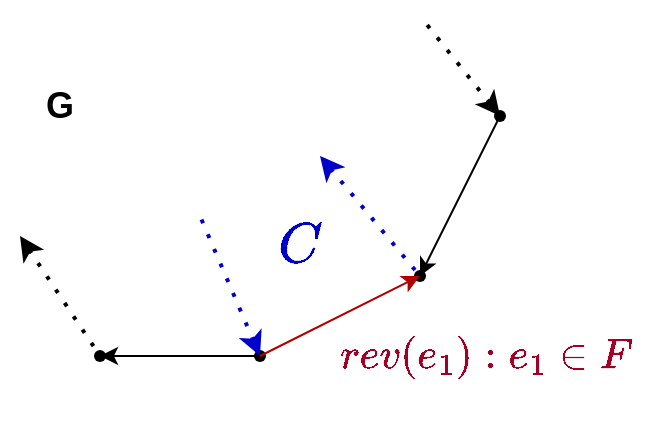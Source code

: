 <mxfile version="21.3.7" type="device">
  <diagram name="Page-1" id="V5jDszUlmnTWUOPBSBF2">
    <mxGraphModel dx="1608" dy="1092" grid="1" gridSize="10" guides="1" tooltips="1" connect="1" arrows="1" fold="1" page="1" pageScale="1" pageWidth="827" pageHeight="1169" math="1" shadow="0">
      <root>
        <mxCell id="0" />
        <mxCell id="1" parent="0" />
        <mxCell id="P6_PLEU_mZZHy8y2LjJ5-1" value="" style="shape=waypoint;sketch=0;fillStyle=solid;size=6;pointerEvents=1;points=[];fillColor=none;resizable=0;rotatable=0;perimeter=centerPerimeter;snapToPoint=1;" parent="1" vertex="1">
          <mxGeometry x="230" y="590" width="20" height="20" as="geometry" />
        </mxCell>
        <mxCell id="P6_PLEU_mZZHy8y2LjJ5-2" value="" style="shape=waypoint;sketch=0;fillStyle=solid;size=6;pointerEvents=1;points=[];fillColor=none;resizable=0;rotatable=0;perimeter=centerPerimeter;snapToPoint=1;" parent="1" vertex="1">
          <mxGeometry x="310" y="590" width="20" height="20" as="geometry" />
        </mxCell>
        <mxCell id="P6_PLEU_mZZHy8y2LjJ5-3" value="" style="shape=waypoint;sketch=0;fillStyle=solid;size=6;pointerEvents=1;points=[];fillColor=none;resizable=0;rotatable=0;perimeter=centerPerimeter;snapToPoint=1;" parent="1" vertex="1">
          <mxGeometry x="390" y="550" width="20" height="20" as="geometry" />
        </mxCell>
        <mxCell id="P6_PLEU_mZZHy8y2LjJ5-4" value="" style="shape=waypoint;sketch=0;fillStyle=solid;size=6;pointerEvents=1;points=[];fillColor=none;resizable=0;rotatable=0;perimeter=centerPerimeter;snapToPoint=1;" parent="1" vertex="1">
          <mxGeometry x="430" y="470" width="20" height="20" as="geometry" />
        </mxCell>
        <mxCell id="P6_PLEU_mZZHy8y2LjJ5-5" value="" style="endArrow=none;dashed=1;html=1;dashPattern=1 3;strokeWidth=2;rounded=0;startArrow=classic;startFill=1;" parent="1" target="P6_PLEU_mZZHy8y2LjJ5-1" edge="1">
          <mxGeometry width="50" height="50" relative="1" as="geometry">
            <mxPoint x="200" y="540" as="sourcePoint" />
            <mxPoint x="190" y="520" as="targetPoint" />
          </mxGeometry>
        </mxCell>
        <mxCell id="P6_PLEU_mZZHy8y2LjJ5-6" value="" style="endArrow=none;dashed=1;html=1;dashPattern=1 3;strokeWidth=2;rounded=0;startArrow=classic;startFill=1;" parent="1" source="P6_PLEU_mZZHy8y2LjJ5-4" edge="1">
          <mxGeometry width="50" height="50" relative="1" as="geometry">
            <mxPoint x="370" y="600" as="sourcePoint" />
            <mxPoint x="400" y="430" as="targetPoint" />
          </mxGeometry>
        </mxCell>
        <mxCell id="P6_PLEU_mZZHy8y2LjJ5-7" value="" style="endArrow=classic;html=1;rounded=0;" parent="1" source="P6_PLEU_mZZHy8y2LjJ5-4" target="P6_PLEU_mZZHy8y2LjJ5-3" edge="1">
          <mxGeometry width="50" height="50" relative="1" as="geometry">
            <mxPoint x="370" y="600" as="sourcePoint" />
            <mxPoint x="420" y="550" as="targetPoint" />
          </mxGeometry>
        </mxCell>
        <mxCell id="P6_PLEU_mZZHy8y2LjJ5-8" value="" style="endArrow=classic;html=1;rounded=0;fillColor=#e51400;strokeColor=#B20000;" parent="1" source="P6_PLEU_mZZHy8y2LjJ5-2" target="P6_PLEU_mZZHy8y2LjJ5-3" edge="1">
          <mxGeometry width="50" height="50" relative="1" as="geometry">
            <mxPoint x="370" y="600" as="sourcePoint" />
            <mxPoint x="310" y="540" as="targetPoint" />
          </mxGeometry>
        </mxCell>
        <mxCell id="P6_PLEU_mZZHy8y2LjJ5-9" value="" style="endArrow=classic;html=1;rounded=0;entryX=0.517;entryY=0.367;entryDx=0;entryDy=0;entryPerimeter=0;" parent="1" source="P6_PLEU_mZZHy8y2LjJ5-2" target="P6_PLEU_mZZHy8y2LjJ5-1" edge="1">
          <mxGeometry width="50" height="50" relative="1" as="geometry">
            <mxPoint x="370" y="600" as="sourcePoint" />
            <mxPoint x="420" y="550" as="targetPoint" />
          </mxGeometry>
        </mxCell>
        <mxCell id="P6_PLEU_mZZHy8y2LjJ5-10" value="&lt;h2&gt;&lt;font color=&quot;#a20025&quot;&gt;\(rev( e_1 ) : e_1 \in F\)&lt;/font&gt;&lt;/h2&gt;" style="text;html=1;align=center;verticalAlign=middle;whiteSpace=wrap;rounded=0;" parent="1" vertex="1">
          <mxGeometry x="350" y="581.25" width="167" height="37.5" as="geometry" />
        </mxCell>
        <mxCell id="P6_PLEU_mZZHy8y2LjJ5-11" value="&lt;h2&gt;G&lt;/h2&gt;" style="text;html=1;strokeColor=none;fillColor=none;align=center;verticalAlign=middle;whiteSpace=wrap;rounded=0;" parent="1" vertex="1">
          <mxGeometry x="190" y="460" width="60" height="30" as="geometry" />
        </mxCell>
        <mxCell id="4GQPhcDxsIPB-ATdOpuB-1" value="" style="endArrow=none;dashed=1;html=1;dashPattern=1 3;strokeWidth=2;rounded=0;startArrow=classic;startFill=1;exitX=0.442;exitY=0.35;exitDx=0;exitDy=0;exitPerimeter=0;fillColor=#dae8fc;strokeColor=#0000CC;" parent="1" source="P6_PLEU_mZZHy8y2LjJ5-2" edge="1">
          <mxGeometry width="50" height="50" relative="1" as="geometry">
            <mxPoint x="370" y="640" as="sourcePoint" />
            <mxPoint x="290" y="530" as="targetPoint" />
          </mxGeometry>
        </mxCell>
        <mxCell id="4GQPhcDxsIPB-ATdOpuB-2" value="" style="endArrow=none;dashed=1;html=1;dashPattern=1 3;strokeWidth=2;rounded=0;startArrow=classic;startFill=1;fillColor=#dae8fc;strokeColor=#0000CC;" parent="1" target="P6_PLEU_mZZHy8y2LjJ5-3" edge="1">
          <mxGeometry width="50" height="50" relative="1" as="geometry">
            <mxPoint x="350" y="500" as="sourcePoint" />
            <mxPoint x="300" y="540" as="targetPoint" />
          </mxGeometry>
        </mxCell>
        <mxCell id="4GQPhcDxsIPB-ATdOpuB-4" value="&lt;h1&gt;&lt;font color=&quot;#0000cc&quot;&gt;\(C\)&lt;/font&gt;&lt;/h1&gt;" style="text;html=1;strokeColor=none;fillColor=none;align=center;verticalAlign=middle;whiteSpace=wrap;rounded=0;" parent="1" vertex="1">
          <mxGeometry x="310" y="530" width="60" height="30" as="geometry" />
        </mxCell>
      </root>
    </mxGraphModel>
  </diagram>
</mxfile>

